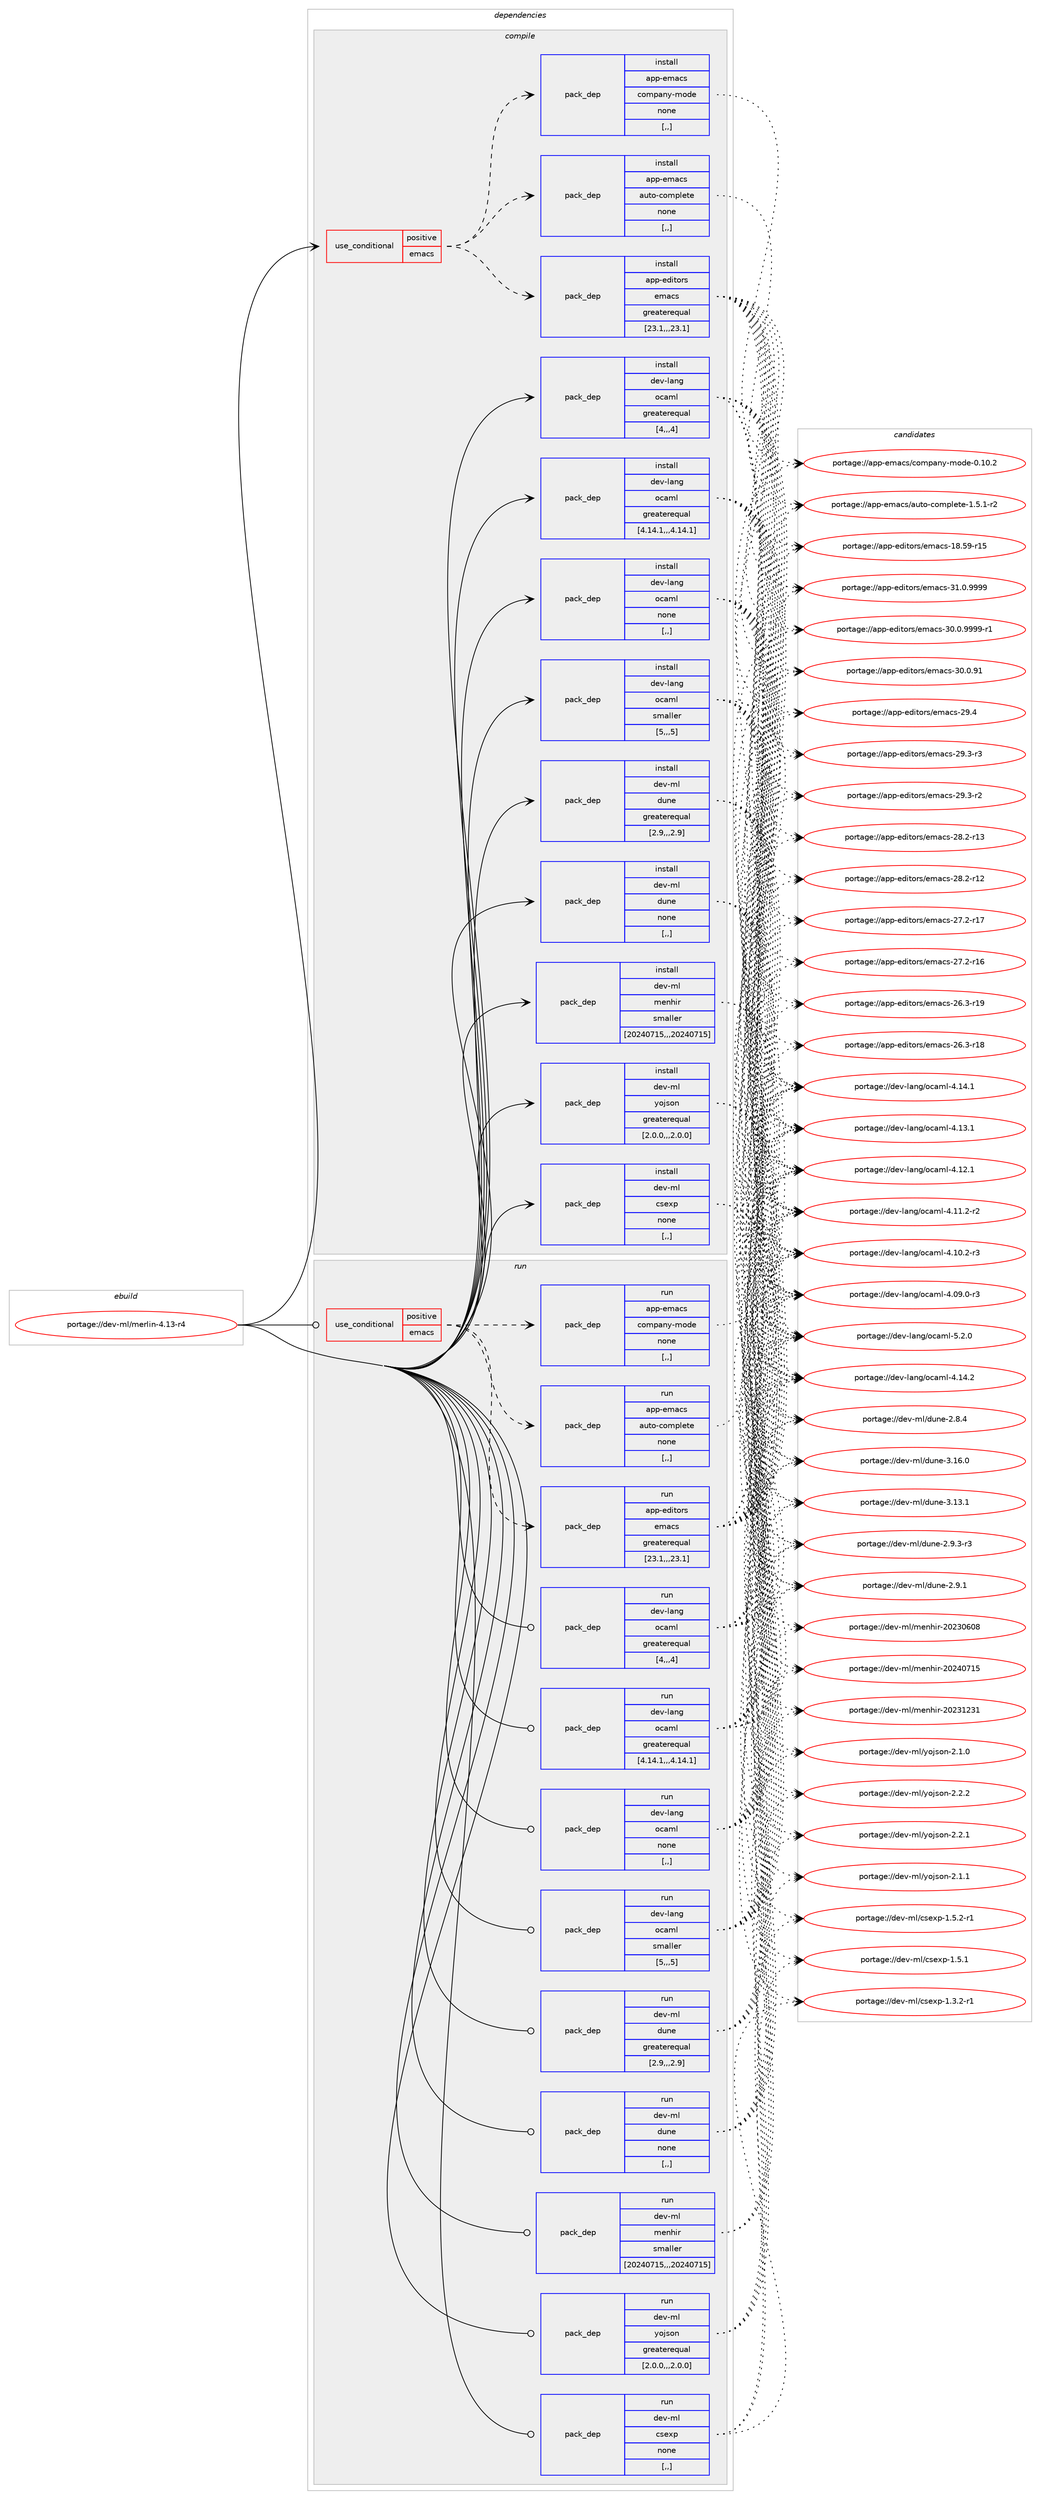 digraph prolog {

# *************
# Graph options
# *************

newrank=true;
concentrate=true;
compound=true;
graph [rankdir=LR,fontname=Helvetica,fontsize=10,ranksep=1.5];#, ranksep=2.5, nodesep=0.2];
edge  [arrowhead=vee];
node  [fontname=Helvetica,fontsize=10];

# **********
# The ebuild
# **********

subgraph cluster_leftcol {
color=gray;
label=<<i>ebuild</i>>;
id [label="portage://dev-ml/merlin-4.13-r4", color=red, width=4, href="../dev-ml/merlin-4.13-r4.svg"];
}

# ****************
# The dependencies
# ****************

subgraph cluster_midcol {
color=gray;
label=<<i>dependencies</i>>;
subgraph cluster_compile {
fillcolor="#eeeeee";
style=filled;
label=<<i>compile</i>>;
subgraph cond159948 {
dependency615121 [label=<<TABLE BORDER="0" CELLBORDER="1" CELLSPACING="0" CELLPADDING="4"><TR><TD ROWSPAN="3" CELLPADDING="10">use_conditional</TD></TR><TR><TD>positive</TD></TR><TR><TD>emacs</TD></TR></TABLE>>, shape=none, color=red];
subgraph pack450404 {
dependency615122 [label=<<TABLE BORDER="0" CELLBORDER="1" CELLSPACING="0" CELLPADDING="4" WIDTH="220"><TR><TD ROWSPAN="6" CELLPADDING="30">pack_dep</TD></TR><TR><TD WIDTH="110">install</TD></TR><TR><TD>app-editors</TD></TR><TR><TD>emacs</TD></TR><TR><TD>greaterequal</TD></TR><TR><TD>[23.1,,,23.1]</TD></TR></TABLE>>, shape=none, color=blue];
}
dependency615121:e -> dependency615122:w [weight=20,style="dashed",arrowhead="vee"];
subgraph pack450405 {
dependency615123 [label=<<TABLE BORDER="0" CELLBORDER="1" CELLSPACING="0" CELLPADDING="4" WIDTH="220"><TR><TD ROWSPAN="6" CELLPADDING="30">pack_dep</TD></TR><TR><TD WIDTH="110">install</TD></TR><TR><TD>app-emacs</TD></TR><TR><TD>auto-complete</TD></TR><TR><TD>none</TD></TR><TR><TD>[,,]</TD></TR></TABLE>>, shape=none, color=blue];
}
dependency615121:e -> dependency615123:w [weight=20,style="dashed",arrowhead="vee"];
subgraph pack450406 {
dependency615124 [label=<<TABLE BORDER="0" CELLBORDER="1" CELLSPACING="0" CELLPADDING="4" WIDTH="220"><TR><TD ROWSPAN="6" CELLPADDING="30">pack_dep</TD></TR><TR><TD WIDTH="110">install</TD></TR><TR><TD>app-emacs</TD></TR><TR><TD>company-mode</TD></TR><TR><TD>none</TD></TR><TR><TD>[,,]</TD></TR></TABLE>>, shape=none, color=blue];
}
dependency615121:e -> dependency615124:w [weight=20,style="dashed",arrowhead="vee"];
}
id:e -> dependency615121:w [weight=20,style="solid",arrowhead="vee"];
subgraph pack450407 {
dependency615125 [label=<<TABLE BORDER="0" CELLBORDER="1" CELLSPACING="0" CELLPADDING="4" WIDTH="220"><TR><TD ROWSPAN="6" CELLPADDING="30">pack_dep</TD></TR><TR><TD WIDTH="110">install</TD></TR><TR><TD>dev-lang</TD></TR><TR><TD>ocaml</TD></TR><TR><TD>greaterequal</TD></TR><TR><TD>[4,,,4]</TD></TR></TABLE>>, shape=none, color=blue];
}
id:e -> dependency615125:w [weight=20,style="solid",arrowhead="vee"];
subgraph pack450408 {
dependency615126 [label=<<TABLE BORDER="0" CELLBORDER="1" CELLSPACING="0" CELLPADDING="4" WIDTH="220"><TR><TD ROWSPAN="6" CELLPADDING="30">pack_dep</TD></TR><TR><TD WIDTH="110">install</TD></TR><TR><TD>dev-lang</TD></TR><TR><TD>ocaml</TD></TR><TR><TD>greaterequal</TD></TR><TR><TD>[4.14.1,,,4.14.1]</TD></TR></TABLE>>, shape=none, color=blue];
}
id:e -> dependency615126:w [weight=20,style="solid",arrowhead="vee"];
subgraph pack450409 {
dependency615127 [label=<<TABLE BORDER="0" CELLBORDER="1" CELLSPACING="0" CELLPADDING="4" WIDTH="220"><TR><TD ROWSPAN="6" CELLPADDING="30">pack_dep</TD></TR><TR><TD WIDTH="110">install</TD></TR><TR><TD>dev-lang</TD></TR><TR><TD>ocaml</TD></TR><TR><TD>none</TD></TR><TR><TD>[,,]</TD></TR></TABLE>>, shape=none, color=blue];
}
id:e -> dependency615127:w [weight=20,style="solid",arrowhead="vee"];
subgraph pack450410 {
dependency615128 [label=<<TABLE BORDER="0" CELLBORDER="1" CELLSPACING="0" CELLPADDING="4" WIDTH="220"><TR><TD ROWSPAN="6" CELLPADDING="30">pack_dep</TD></TR><TR><TD WIDTH="110">install</TD></TR><TR><TD>dev-lang</TD></TR><TR><TD>ocaml</TD></TR><TR><TD>smaller</TD></TR><TR><TD>[5,,,5]</TD></TR></TABLE>>, shape=none, color=blue];
}
id:e -> dependency615128:w [weight=20,style="solid",arrowhead="vee"];
subgraph pack450411 {
dependency615129 [label=<<TABLE BORDER="0" CELLBORDER="1" CELLSPACING="0" CELLPADDING="4" WIDTH="220"><TR><TD ROWSPAN="6" CELLPADDING="30">pack_dep</TD></TR><TR><TD WIDTH="110">install</TD></TR><TR><TD>dev-ml</TD></TR><TR><TD>csexp</TD></TR><TR><TD>none</TD></TR><TR><TD>[,,]</TD></TR></TABLE>>, shape=none, color=blue];
}
id:e -> dependency615129:w [weight=20,style="solid",arrowhead="vee"];
subgraph pack450412 {
dependency615130 [label=<<TABLE BORDER="0" CELLBORDER="1" CELLSPACING="0" CELLPADDING="4" WIDTH="220"><TR><TD ROWSPAN="6" CELLPADDING="30">pack_dep</TD></TR><TR><TD WIDTH="110">install</TD></TR><TR><TD>dev-ml</TD></TR><TR><TD>dune</TD></TR><TR><TD>greaterequal</TD></TR><TR><TD>[2.9,,,2.9]</TD></TR></TABLE>>, shape=none, color=blue];
}
id:e -> dependency615130:w [weight=20,style="solid",arrowhead="vee"];
subgraph pack450413 {
dependency615131 [label=<<TABLE BORDER="0" CELLBORDER="1" CELLSPACING="0" CELLPADDING="4" WIDTH="220"><TR><TD ROWSPAN="6" CELLPADDING="30">pack_dep</TD></TR><TR><TD WIDTH="110">install</TD></TR><TR><TD>dev-ml</TD></TR><TR><TD>dune</TD></TR><TR><TD>none</TD></TR><TR><TD>[,,]</TD></TR></TABLE>>, shape=none, color=blue];
}
id:e -> dependency615131:w [weight=20,style="solid",arrowhead="vee"];
subgraph pack450414 {
dependency615132 [label=<<TABLE BORDER="0" CELLBORDER="1" CELLSPACING="0" CELLPADDING="4" WIDTH="220"><TR><TD ROWSPAN="6" CELLPADDING="30">pack_dep</TD></TR><TR><TD WIDTH="110">install</TD></TR><TR><TD>dev-ml</TD></TR><TR><TD>menhir</TD></TR><TR><TD>smaller</TD></TR><TR><TD>[20240715,,,20240715]</TD></TR></TABLE>>, shape=none, color=blue];
}
id:e -> dependency615132:w [weight=20,style="solid",arrowhead="vee"];
subgraph pack450415 {
dependency615133 [label=<<TABLE BORDER="0" CELLBORDER="1" CELLSPACING="0" CELLPADDING="4" WIDTH="220"><TR><TD ROWSPAN="6" CELLPADDING="30">pack_dep</TD></TR><TR><TD WIDTH="110">install</TD></TR><TR><TD>dev-ml</TD></TR><TR><TD>yojson</TD></TR><TR><TD>greaterequal</TD></TR><TR><TD>[2.0.0,,,2.0.0]</TD></TR></TABLE>>, shape=none, color=blue];
}
id:e -> dependency615133:w [weight=20,style="solid",arrowhead="vee"];
}
subgraph cluster_compileandrun {
fillcolor="#eeeeee";
style=filled;
label=<<i>compile and run</i>>;
}
subgraph cluster_run {
fillcolor="#eeeeee";
style=filled;
label=<<i>run</i>>;
subgraph cond159949 {
dependency615134 [label=<<TABLE BORDER="0" CELLBORDER="1" CELLSPACING="0" CELLPADDING="4"><TR><TD ROWSPAN="3" CELLPADDING="10">use_conditional</TD></TR><TR><TD>positive</TD></TR><TR><TD>emacs</TD></TR></TABLE>>, shape=none, color=red];
subgraph pack450416 {
dependency615135 [label=<<TABLE BORDER="0" CELLBORDER="1" CELLSPACING="0" CELLPADDING="4" WIDTH="220"><TR><TD ROWSPAN="6" CELLPADDING="30">pack_dep</TD></TR><TR><TD WIDTH="110">run</TD></TR><TR><TD>app-editors</TD></TR><TR><TD>emacs</TD></TR><TR><TD>greaterequal</TD></TR><TR><TD>[23.1,,,23.1]</TD></TR></TABLE>>, shape=none, color=blue];
}
dependency615134:e -> dependency615135:w [weight=20,style="dashed",arrowhead="vee"];
subgraph pack450417 {
dependency615136 [label=<<TABLE BORDER="0" CELLBORDER="1" CELLSPACING="0" CELLPADDING="4" WIDTH="220"><TR><TD ROWSPAN="6" CELLPADDING="30">pack_dep</TD></TR><TR><TD WIDTH="110">run</TD></TR><TR><TD>app-emacs</TD></TR><TR><TD>auto-complete</TD></TR><TR><TD>none</TD></TR><TR><TD>[,,]</TD></TR></TABLE>>, shape=none, color=blue];
}
dependency615134:e -> dependency615136:w [weight=20,style="dashed",arrowhead="vee"];
subgraph pack450418 {
dependency615137 [label=<<TABLE BORDER="0" CELLBORDER="1" CELLSPACING="0" CELLPADDING="4" WIDTH="220"><TR><TD ROWSPAN="6" CELLPADDING="30">pack_dep</TD></TR><TR><TD WIDTH="110">run</TD></TR><TR><TD>app-emacs</TD></TR><TR><TD>company-mode</TD></TR><TR><TD>none</TD></TR><TR><TD>[,,]</TD></TR></TABLE>>, shape=none, color=blue];
}
dependency615134:e -> dependency615137:w [weight=20,style="dashed",arrowhead="vee"];
}
id:e -> dependency615134:w [weight=20,style="solid",arrowhead="odot"];
subgraph pack450419 {
dependency615138 [label=<<TABLE BORDER="0" CELLBORDER="1" CELLSPACING="0" CELLPADDING="4" WIDTH="220"><TR><TD ROWSPAN="6" CELLPADDING="30">pack_dep</TD></TR><TR><TD WIDTH="110">run</TD></TR><TR><TD>dev-lang</TD></TR><TR><TD>ocaml</TD></TR><TR><TD>greaterequal</TD></TR><TR><TD>[4,,,4]</TD></TR></TABLE>>, shape=none, color=blue];
}
id:e -> dependency615138:w [weight=20,style="solid",arrowhead="odot"];
subgraph pack450420 {
dependency615139 [label=<<TABLE BORDER="0" CELLBORDER="1" CELLSPACING="0" CELLPADDING="4" WIDTH="220"><TR><TD ROWSPAN="6" CELLPADDING="30">pack_dep</TD></TR><TR><TD WIDTH="110">run</TD></TR><TR><TD>dev-lang</TD></TR><TR><TD>ocaml</TD></TR><TR><TD>greaterequal</TD></TR><TR><TD>[4.14.1,,,4.14.1]</TD></TR></TABLE>>, shape=none, color=blue];
}
id:e -> dependency615139:w [weight=20,style="solid",arrowhead="odot"];
subgraph pack450421 {
dependency615140 [label=<<TABLE BORDER="0" CELLBORDER="1" CELLSPACING="0" CELLPADDING="4" WIDTH="220"><TR><TD ROWSPAN="6" CELLPADDING="30">pack_dep</TD></TR><TR><TD WIDTH="110">run</TD></TR><TR><TD>dev-lang</TD></TR><TR><TD>ocaml</TD></TR><TR><TD>none</TD></TR><TR><TD>[,,]</TD></TR></TABLE>>, shape=none, color=blue];
}
id:e -> dependency615140:w [weight=20,style="solid",arrowhead="odot"];
subgraph pack450422 {
dependency615141 [label=<<TABLE BORDER="0" CELLBORDER="1" CELLSPACING="0" CELLPADDING="4" WIDTH="220"><TR><TD ROWSPAN="6" CELLPADDING="30">pack_dep</TD></TR><TR><TD WIDTH="110">run</TD></TR><TR><TD>dev-lang</TD></TR><TR><TD>ocaml</TD></TR><TR><TD>smaller</TD></TR><TR><TD>[5,,,5]</TD></TR></TABLE>>, shape=none, color=blue];
}
id:e -> dependency615141:w [weight=20,style="solid",arrowhead="odot"];
subgraph pack450423 {
dependency615142 [label=<<TABLE BORDER="0" CELLBORDER="1" CELLSPACING="0" CELLPADDING="4" WIDTH="220"><TR><TD ROWSPAN="6" CELLPADDING="30">pack_dep</TD></TR><TR><TD WIDTH="110">run</TD></TR><TR><TD>dev-ml</TD></TR><TR><TD>csexp</TD></TR><TR><TD>none</TD></TR><TR><TD>[,,]</TD></TR></TABLE>>, shape=none, color=blue];
}
id:e -> dependency615142:w [weight=20,style="solid",arrowhead="odot"];
subgraph pack450424 {
dependency615143 [label=<<TABLE BORDER="0" CELLBORDER="1" CELLSPACING="0" CELLPADDING="4" WIDTH="220"><TR><TD ROWSPAN="6" CELLPADDING="30">pack_dep</TD></TR><TR><TD WIDTH="110">run</TD></TR><TR><TD>dev-ml</TD></TR><TR><TD>dune</TD></TR><TR><TD>greaterequal</TD></TR><TR><TD>[2.9,,,2.9]</TD></TR></TABLE>>, shape=none, color=blue];
}
id:e -> dependency615143:w [weight=20,style="solid",arrowhead="odot"];
subgraph pack450425 {
dependency615144 [label=<<TABLE BORDER="0" CELLBORDER="1" CELLSPACING="0" CELLPADDING="4" WIDTH="220"><TR><TD ROWSPAN="6" CELLPADDING="30">pack_dep</TD></TR><TR><TD WIDTH="110">run</TD></TR><TR><TD>dev-ml</TD></TR><TR><TD>dune</TD></TR><TR><TD>none</TD></TR><TR><TD>[,,]</TD></TR></TABLE>>, shape=none, color=blue];
}
id:e -> dependency615144:w [weight=20,style="solid",arrowhead="odot"];
subgraph pack450426 {
dependency615145 [label=<<TABLE BORDER="0" CELLBORDER="1" CELLSPACING="0" CELLPADDING="4" WIDTH="220"><TR><TD ROWSPAN="6" CELLPADDING="30">pack_dep</TD></TR><TR><TD WIDTH="110">run</TD></TR><TR><TD>dev-ml</TD></TR><TR><TD>menhir</TD></TR><TR><TD>smaller</TD></TR><TR><TD>[20240715,,,20240715]</TD></TR></TABLE>>, shape=none, color=blue];
}
id:e -> dependency615145:w [weight=20,style="solid",arrowhead="odot"];
subgraph pack450427 {
dependency615146 [label=<<TABLE BORDER="0" CELLBORDER="1" CELLSPACING="0" CELLPADDING="4" WIDTH="220"><TR><TD ROWSPAN="6" CELLPADDING="30">pack_dep</TD></TR><TR><TD WIDTH="110">run</TD></TR><TR><TD>dev-ml</TD></TR><TR><TD>yojson</TD></TR><TR><TD>greaterequal</TD></TR><TR><TD>[2.0.0,,,2.0.0]</TD></TR></TABLE>>, shape=none, color=blue];
}
id:e -> dependency615146:w [weight=20,style="solid",arrowhead="odot"];
}
}

# **************
# The candidates
# **************

subgraph cluster_choices {
rank=same;
color=gray;
label=<<i>candidates</i>>;

subgraph choice450404 {
color=black;
nodesep=1;
choice971121124510110010511611111411547101109979911545514946484657575757 [label="portage://app-editors/emacs-31.0.9999", color=red, width=4,href="../app-editors/emacs-31.0.9999.svg"];
choice9711211245101100105116111114115471011099799115455148464846575757574511449 [label="portage://app-editors/emacs-30.0.9999-r1", color=red, width=4,href="../app-editors/emacs-30.0.9999-r1.svg"];
choice97112112451011001051161111141154710110997991154551484648465749 [label="portage://app-editors/emacs-30.0.91", color=red, width=4,href="../app-editors/emacs-30.0.91.svg"];
choice97112112451011001051161111141154710110997991154550574652 [label="portage://app-editors/emacs-29.4", color=red, width=4,href="../app-editors/emacs-29.4.svg"];
choice971121124510110010511611111411547101109979911545505746514511451 [label="portage://app-editors/emacs-29.3-r3", color=red, width=4,href="../app-editors/emacs-29.3-r3.svg"];
choice971121124510110010511611111411547101109979911545505746514511450 [label="portage://app-editors/emacs-29.3-r2", color=red, width=4,href="../app-editors/emacs-29.3-r2.svg"];
choice97112112451011001051161111141154710110997991154550564650451144951 [label="portage://app-editors/emacs-28.2-r13", color=red, width=4,href="../app-editors/emacs-28.2-r13.svg"];
choice97112112451011001051161111141154710110997991154550564650451144950 [label="portage://app-editors/emacs-28.2-r12", color=red, width=4,href="../app-editors/emacs-28.2-r12.svg"];
choice97112112451011001051161111141154710110997991154550554650451144955 [label="portage://app-editors/emacs-27.2-r17", color=red, width=4,href="../app-editors/emacs-27.2-r17.svg"];
choice97112112451011001051161111141154710110997991154550554650451144954 [label="portage://app-editors/emacs-27.2-r16", color=red, width=4,href="../app-editors/emacs-27.2-r16.svg"];
choice97112112451011001051161111141154710110997991154550544651451144957 [label="portage://app-editors/emacs-26.3-r19", color=red, width=4,href="../app-editors/emacs-26.3-r19.svg"];
choice97112112451011001051161111141154710110997991154550544651451144956 [label="portage://app-editors/emacs-26.3-r18", color=red, width=4,href="../app-editors/emacs-26.3-r18.svg"];
choice9711211245101100105116111114115471011099799115454956465357451144953 [label="portage://app-editors/emacs-18.59-r15", color=red, width=4,href="../app-editors/emacs-18.59-r15.svg"];
dependency615122:e -> choice971121124510110010511611111411547101109979911545514946484657575757:w [style=dotted,weight="100"];
dependency615122:e -> choice9711211245101100105116111114115471011099799115455148464846575757574511449:w [style=dotted,weight="100"];
dependency615122:e -> choice97112112451011001051161111141154710110997991154551484648465749:w [style=dotted,weight="100"];
dependency615122:e -> choice97112112451011001051161111141154710110997991154550574652:w [style=dotted,weight="100"];
dependency615122:e -> choice971121124510110010511611111411547101109979911545505746514511451:w [style=dotted,weight="100"];
dependency615122:e -> choice971121124510110010511611111411547101109979911545505746514511450:w [style=dotted,weight="100"];
dependency615122:e -> choice97112112451011001051161111141154710110997991154550564650451144951:w [style=dotted,weight="100"];
dependency615122:e -> choice97112112451011001051161111141154710110997991154550564650451144950:w [style=dotted,weight="100"];
dependency615122:e -> choice97112112451011001051161111141154710110997991154550554650451144955:w [style=dotted,weight="100"];
dependency615122:e -> choice97112112451011001051161111141154710110997991154550554650451144954:w [style=dotted,weight="100"];
dependency615122:e -> choice97112112451011001051161111141154710110997991154550544651451144957:w [style=dotted,weight="100"];
dependency615122:e -> choice97112112451011001051161111141154710110997991154550544651451144956:w [style=dotted,weight="100"];
dependency615122:e -> choice9711211245101100105116111114115471011099799115454956465357451144953:w [style=dotted,weight="100"];
}
subgraph choice450405 {
color=black;
nodesep=1;
choice97112112451011099799115479711711611145991111091121081011161014549465346494511450 [label="portage://app-emacs/auto-complete-1.5.1-r2", color=red, width=4,href="../app-emacs/auto-complete-1.5.1-r2.svg"];
dependency615123:e -> choice97112112451011099799115479711711611145991111091121081011161014549465346494511450:w [style=dotted,weight="100"];
}
subgraph choice450406 {
color=black;
nodesep=1;
choice971121124510110997991154799111109112971101214510911110010145484649484650 [label="portage://app-emacs/company-mode-0.10.2", color=red, width=4,href="../app-emacs/company-mode-0.10.2.svg"];
dependency615124:e -> choice971121124510110997991154799111109112971101214510911110010145484649484650:w [style=dotted,weight="100"];
}
subgraph choice450407 {
color=black;
nodesep=1;
choice1001011184510897110103471119997109108455346504648 [label="portage://dev-lang/ocaml-5.2.0", color=red, width=4,href="../dev-lang/ocaml-5.2.0.svg"];
choice100101118451089711010347111999710910845524649524650 [label="portage://dev-lang/ocaml-4.14.2", color=red, width=4,href="../dev-lang/ocaml-4.14.2.svg"];
choice100101118451089711010347111999710910845524649524649 [label="portage://dev-lang/ocaml-4.14.1", color=red, width=4,href="../dev-lang/ocaml-4.14.1.svg"];
choice100101118451089711010347111999710910845524649514649 [label="portage://dev-lang/ocaml-4.13.1", color=red, width=4,href="../dev-lang/ocaml-4.13.1.svg"];
choice100101118451089711010347111999710910845524649504649 [label="portage://dev-lang/ocaml-4.12.1", color=red, width=4,href="../dev-lang/ocaml-4.12.1.svg"];
choice1001011184510897110103471119997109108455246494946504511450 [label="portage://dev-lang/ocaml-4.11.2-r2", color=red, width=4,href="../dev-lang/ocaml-4.11.2-r2.svg"];
choice1001011184510897110103471119997109108455246494846504511451 [label="portage://dev-lang/ocaml-4.10.2-r3", color=red, width=4,href="../dev-lang/ocaml-4.10.2-r3.svg"];
choice1001011184510897110103471119997109108455246485746484511451 [label="portage://dev-lang/ocaml-4.09.0-r3", color=red, width=4,href="../dev-lang/ocaml-4.09.0-r3.svg"];
dependency615125:e -> choice1001011184510897110103471119997109108455346504648:w [style=dotted,weight="100"];
dependency615125:e -> choice100101118451089711010347111999710910845524649524650:w [style=dotted,weight="100"];
dependency615125:e -> choice100101118451089711010347111999710910845524649524649:w [style=dotted,weight="100"];
dependency615125:e -> choice100101118451089711010347111999710910845524649514649:w [style=dotted,weight="100"];
dependency615125:e -> choice100101118451089711010347111999710910845524649504649:w [style=dotted,weight="100"];
dependency615125:e -> choice1001011184510897110103471119997109108455246494946504511450:w [style=dotted,weight="100"];
dependency615125:e -> choice1001011184510897110103471119997109108455246494846504511451:w [style=dotted,weight="100"];
dependency615125:e -> choice1001011184510897110103471119997109108455246485746484511451:w [style=dotted,weight="100"];
}
subgraph choice450408 {
color=black;
nodesep=1;
choice1001011184510897110103471119997109108455346504648 [label="portage://dev-lang/ocaml-5.2.0", color=red, width=4,href="../dev-lang/ocaml-5.2.0.svg"];
choice100101118451089711010347111999710910845524649524650 [label="portage://dev-lang/ocaml-4.14.2", color=red, width=4,href="../dev-lang/ocaml-4.14.2.svg"];
choice100101118451089711010347111999710910845524649524649 [label="portage://dev-lang/ocaml-4.14.1", color=red, width=4,href="../dev-lang/ocaml-4.14.1.svg"];
choice100101118451089711010347111999710910845524649514649 [label="portage://dev-lang/ocaml-4.13.1", color=red, width=4,href="../dev-lang/ocaml-4.13.1.svg"];
choice100101118451089711010347111999710910845524649504649 [label="portage://dev-lang/ocaml-4.12.1", color=red, width=4,href="../dev-lang/ocaml-4.12.1.svg"];
choice1001011184510897110103471119997109108455246494946504511450 [label="portage://dev-lang/ocaml-4.11.2-r2", color=red, width=4,href="../dev-lang/ocaml-4.11.2-r2.svg"];
choice1001011184510897110103471119997109108455246494846504511451 [label="portage://dev-lang/ocaml-4.10.2-r3", color=red, width=4,href="../dev-lang/ocaml-4.10.2-r3.svg"];
choice1001011184510897110103471119997109108455246485746484511451 [label="portage://dev-lang/ocaml-4.09.0-r3", color=red, width=4,href="../dev-lang/ocaml-4.09.0-r3.svg"];
dependency615126:e -> choice1001011184510897110103471119997109108455346504648:w [style=dotted,weight="100"];
dependency615126:e -> choice100101118451089711010347111999710910845524649524650:w [style=dotted,weight="100"];
dependency615126:e -> choice100101118451089711010347111999710910845524649524649:w [style=dotted,weight="100"];
dependency615126:e -> choice100101118451089711010347111999710910845524649514649:w [style=dotted,weight="100"];
dependency615126:e -> choice100101118451089711010347111999710910845524649504649:w [style=dotted,weight="100"];
dependency615126:e -> choice1001011184510897110103471119997109108455246494946504511450:w [style=dotted,weight="100"];
dependency615126:e -> choice1001011184510897110103471119997109108455246494846504511451:w [style=dotted,weight="100"];
dependency615126:e -> choice1001011184510897110103471119997109108455246485746484511451:w [style=dotted,weight="100"];
}
subgraph choice450409 {
color=black;
nodesep=1;
choice1001011184510897110103471119997109108455346504648 [label="portage://dev-lang/ocaml-5.2.0", color=red, width=4,href="../dev-lang/ocaml-5.2.0.svg"];
choice100101118451089711010347111999710910845524649524650 [label="portage://dev-lang/ocaml-4.14.2", color=red, width=4,href="../dev-lang/ocaml-4.14.2.svg"];
choice100101118451089711010347111999710910845524649524649 [label="portage://dev-lang/ocaml-4.14.1", color=red, width=4,href="../dev-lang/ocaml-4.14.1.svg"];
choice100101118451089711010347111999710910845524649514649 [label="portage://dev-lang/ocaml-4.13.1", color=red, width=4,href="../dev-lang/ocaml-4.13.1.svg"];
choice100101118451089711010347111999710910845524649504649 [label="portage://dev-lang/ocaml-4.12.1", color=red, width=4,href="../dev-lang/ocaml-4.12.1.svg"];
choice1001011184510897110103471119997109108455246494946504511450 [label="portage://dev-lang/ocaml-4.11.2-r2", color=red, width=4,href="../dev-lang/ocaml-4.11.2-r2.svg"];
choice1001011184510897110103471119997109108455246494846504511451 [label="portage://dev-lang/ocaml-4.10.2-r3", color=red, width=4,href="../dev-lang/ocaml-4.10.2-r3.svg"];
choice1001011184510897110103471119997109108455246485746484511451 [label="portage://dev-lang/ocaml-4.09.0-r3", color=red, width=4,href="../dev-lang/ocaml-4.09.0-r3.svg"];
dependency615127:e -> choice1001011184510897110103471119997109108455346504648:w [style=dotted,weight="100"];
dependency615127:e -> choice100101118451089711010347111999710910845524649524650:w [style=dotted,weight="100"];
dependency615127:e -> choice100101118451089711010347111999710910845524649524649:w [style=dotted,weight="100"];
dependency615127:e -> choice100101118451089711010347111999710910845524649514649:w [style=dotted,weight="100"];
dependency615127:e -> choice100101118451089711010347111999710910845524649504649:w [style=dotted,weight="100"];
dependency615127:e -> choice1001011184510897110103471119997109108455246494946504511450:w [style=dotted,weight="100"];
dependency615127:e -> choice1001011184510897110103471119997109108455246494846504511451:w [style=dotted,weight="100"];
dependency615127:e -> choice1001011184510897110103471119997109108455246485746484511451:w [style=dotted,weight="100"];
}
subgraph choice450410 {
color=black;
nodesep=1;
choice1001011184510897110103471119997109108455346504648 [label="portage://dev-lang/ocaml-5.2.0", color=red, width=4,href="../dev-lang/ocaml-5.2.0.svg"];
choice100101118451089711010347111999710910845524649524650 [label="portage://dev-lang/ocaml-4.14.2", color=red, width=4,href="../dev-lang/ocaml-4.14.2.svg"];
choice100101118451089711010347111999710910845524649524649 [label="portage://dev-lang/ocaml-4.14.1", color=red, width=4,href="../dev-lang/ocaml-4.14.1.svg"];
choice100101118451089711010347111999710910845524649514649 [label="portage://dev-lang/ocaml-4.13.1", color=red, width=4,href="../dev-lang/ocaml-4.13.1.svg"];
choice100101118451089711010347111999710910845524649504649 [label="portage://dev-lang/ocaml-4.12.1", color=red, width=4,href="../dev-lang/ocaml-4.12.1.svg"];
choice1001011184510897110103471119997109108455246494946504511450 [label="portage://dev-lang/ocaml-4.11.2-r2", color=red, width=4,href="../dev-lang/ocaml-4.11.2-r2.svg"];
choice1001011184510897110103471119997109108455246494846504511451 [label="portage://dev-lang/ocaml-4.10.2-r3", color=red, width=4,href="../dev-lang/ocaml-4.10.2-r3.svg"];
choice1001011184510897110103471119997109108455246485746484511451 [label="portage://dev-lang/ocaml-4.09.0-r3", color=red, width=4,href="../dev-lang/ocaml-4.09.0-r3.svg"];
dependency615128:e -> choice1001011184510897110103471119997109108455346504648:w [style=dotted,weight="100"];
dependency615128:e -> choice100101118451089711010347111999710910845524649524650:w [style=dotted,weight="100"];
dependency615128:e -> choice100101118451089711010347111999710910845524649524649:w [style=dotted,weight="100"];
dependency615128:e -> choice100101118451089711010347111999710910845524649514649:w [style=dotted,weight="100"];
dependency615128:e -> choice100101118451089711010347111999710910845524649504649:w [style=dotted,weight="100"];
dependency615128:e -> choice1001011184510897110103471119997109108455246494946504511450:w [style=dotted,weight="100"];
dependency615128:e -> choice1001011184510897110103471119997109108455246494846504511451:w [style=dotted,weight="100"];
dependency615128:e -> choice1001011184510897110103471119997109108455246485746484511451:w [style=dotted,weight="100"];
}
subgraph choice450411 {
color=black;
nodesep=1;
choice1001011184510910847991151011201124549465346504511449 [label="portage://dev-ml/csexp-1.5.2-r1", color=red, width=4,href="../dev-ml/csexp-1.5.2-r1.svg"];
choice100101118451091084799115101120112454946534649 [label="portage://dev-ml/csexp-1.5.1", color=red, width=4,href="../dev-ml/csexp-1.5.1.svg"];
choice1001011184510910847991151011201124549465146504511449 [label="portage://dev-ml/csexp-1.3.2-r1", color=red, width=4,href="../dev-ml/csexp-1.3.2-r1.svg"];
dependency615129:e -> choice1001011184510910847991151011201124549465346504511449:w [style=dotted,weight="100"];
dependency615129:e -> choice100101118451091084799115101120112454946534649:w [style=dotted,weight="100"];
dependency615129:e -> choice1001011184510910847991151011201124549465146504511449:w [style=dotted,weight="100"];
}
subgraph choice450412 {
color=black;
nodesep=1;
choice100101118451091084710011711010145514649544648 [label="portage://dev-ml/dune-3.16.0", color=red, width=4,href="../dev-ml/dune-3.16.0.svg"];
choice100101118451091084710011711010145514649514649 [label="portage://dev-ml/dune-3.13.1", color=red, width=4,href="../dev-ml/dune-3.13.1.svg"];
choice10010111845109108471001171101014550465746514511451 [label="portage://dev-ml/dune-2.9.3-r3", color=red, width=4,href="../dev-ml/dune-2.9.3-r3.svg"];
choice1001011184510910847100117110101455046574649 [label="portage://dev-ml/dune-2.9.1", color=red, width=4,href="../dev-ml/dune-2.9.1.svg"];
choice1001011184510910847100117110101455046564652 [label="portage://dev-ml/dune-2.8.4", color=red, width=4,href="../dev-ml/dune-2.8.4.svg"];
dependency615130:e -> choice100101118451091084710011711010145514649544648:w [style=dotted,weight="100"];
dependency615130:e -> choice100101118451091084710011711010145514649514649:w [style=dotted,weight="100"];
dependency615130:e -> choice10010111845109108471001171101014550465746514511451:w [style=dotted,weight="100"];
dependency615130:e -> choice1001011184510910847100117110101455046574649:w [style=dotted,weight="100"];
dependency615130:e -> choice1001011184510910847100117110101455046564652:w [style=dotted,weight="100"];
}
subgraph choice450413 {
color=black;
nodesep=1;
choice100101118451091084710011711010145514649544648 [label="portage://dev-ml/dune-3.16.0", color=red, width=4,href="../dev-ml/dune-3.16.0.svg"];
choice100101118451091084710011711010145514649514649 [label="portage://dev-ml/dune-3.13.1", color=red, width=4,href="../dev-ml/dune-3.13.1.svg"];
choice10010111845109108471001171101014550465746514511451 [label="portage://dev-ml/dune-2.9.3-r3", color=red, width=4,href="../dev-ml/dune-2.9.3-r3.svg"];
choice1001011184510910847100117110101455046574649 [label="portage://dev-ml/dune-2.9.1", color=red, width=4,href="../dev-ml/dune-2.9.1.svg"];
choice1001011184510910847100117110101455046564652 [label="portage://dev-ml/dune-2.8.4", color=red, width=4,href="../dev-ml/dune-2.8.4.svg"];
dependency615131:e -> choice100101118451091084710011711010145514649544648:w [style=dotted,weight="100"];
dependency615131:e -> choice100101118451091084710011711010145514649514649:w [style=dotted,weight="100"];
dependency615131:e -> choice10010111845109108471001171101014550465746514511451:w [style=dotted,weight="100"];
dependency615131:e -> choice1001011184510910847100117110101455046574649:w [style=dotted,weight="100"];
dependency615131:e -> choice1001011184510910847100117110101455046564652:w [style=dotted,weight="100"];
}
subgraph choice450414 {
color=black;
nodesep=1;
choice1001011184510910847109101110104105114455048505248554953 [label="portage://dev-ml/menhir-20240715", color=red, width=4,href="../dev-ml/menhir-20240715.svg"];
choice1001011184510910847109101110104105114455048505149505149 [label="portage://dev-ml/menhir-20231231", color=red, width=4,href="../dev-ml/menhir-20231231.svg"];
choice1001011184510910847109101110104105114455048505148544856 [label="portage://dev-ml/menhir-20230608", color=red, width=4,href="../dev-ml/menhir-20230608.svg"];
dependency615132:e -> choice1001011184510910847109101110104105114455048505248554953:w [style=dotted,weight="100"];
dependency615132:e -> choice1001011184510910847109101110104105114455048505149505149:w [style=dotted,weight="100"];
dependency615132:e -> choice1001011184510910847109101110104105114455048505148544856:w [style=dotted,weight="100"];
}
subgraph choice450415 {
color=black;
nodesep=1;
choice1001011184510910847121111106115111110455046504650 [label="portage://dev-ml/yojson-2.2.2", color=red, width=4,href="../dev-ml/yojson-2.2.2.svg"];
choice1001011184510910847121111106115111110455046504649 [label="portage://dev-ml/yojson-2.2.1", color=red, width=4,href="../dev-ml/yojson-2.2.1.svg"];
choice1001011184510910847121111106115111110455046494649 [label="portage://dev-ml/yojson-2.1.1", color=red, width=4,href="../dev-ml/yojson-2.1.1.svg"];
choice1001011184510910847121111106115111110455046494648 [label="portage://dev-ml/yojson-2.1.0", color=red, width=4,href="../dev-ml/yojson-2.1.0.svg"];
dependency615133:e -> choice1001011184510910847121111106115111110455046504650:w [style=dotted,weight="100"];
dependency615133:e -> choice1001011184510910847121111106115111110455046504649:w [style=dotted,weight="100"];
dependency615133:e -> choice1001011184510910847121111106115111110455046494649:w [style=dotted,weight="100"];
dependency615133:e -> choice1001011184510910847121111106115111110455046494648:w [style=dotted,weight="100"];
}
subgraph choice450416 {
color=black;
nodesep=1;
choice971121124510110010511611111411547101109979911545514946484657575757 [label="portage://app-editors/emacs-31.0.9999", color=red, width=4,href="../app-editors/emacs-31.0.9999.svg"];
choice9711211245101100105116111114115471011099799115455148464846575757574511449 [label="portage://app-editors/emacs-30.0.9999-r1", color=red, width=4,href="../app-editors/emacs-30.0.9999-r1.svg"];
choice97112112451011001051161111141154710110997991154551484648465749 [label="portage://app-editors/emacs-30.0.91", color=red, width=4,href="../app-editors/emacs-30.0.91.svg"];
choice97112112451011001051161111141154710110997991154550574652 [label="portage://app-editors/emacs-29.4", color=red, width=4,href="../app-editors/emacs-29.4.svg"];
choice971121124510110010511611111411547101109979911545505746514511451 [label="portage://app-editors/emacs-29.3-r3", color=red, width=4,href="../app-editors/emacs-29.3-r3.svg"];
choice971121124510110010511611111411547101109979911545505746514511450 [label="portage://app-editors/emacs-29.3-r2", color=red, width=4,href="../app-editors/emacs-29.3-r2.svg"];
choice97112112451011001051161111141154710110997991154550564650451144951 [label="portage://app-editors/emacs-28.2-r13", color=red, width=4,href="../app-editors/emacs-28.2-r13.svg"];
choice97112112451011001051161111141154710110997991154550564650451144950 [label="portage://app-editors/emacs-28.2-r12", color=red, width=4,href="../app-editors/emacs-28.2-r12.svg"];
choice97112112451011001051161111141154710110997991154550554650451144955 [label="portage://app-editors/emacs-27.2-r17", color=red, width=4,href="../app-editors/emacs-27.2-r17.svg"];
choice97112112451011001051161111141154710110997991154550554650451144954 [label="portage://app-editors/emacs-27.2-r16", color=red, width=4,href="../app-editors/emacs-27.2-r16.svg"];
choice97112112451011001051161111141154710110997991154550544651451144957 [label="portage://app-editors/emacs-26.3-r19", color=red, width=4,href="../app-editors/emacs-26.3-r19.svg"];
choice97112112451011001051161111141154710110997991154550544651451144956 [label="portage://app-editors/emacs-26.3-r18", color=red, width=4,href="../app-editors/emacs-26.3-r18.svg"];
choice9711211245101100105116111114115471011099799115454956465357451144953 [label="portage://app-editors/emacs-18.59-r15", color=red, width=4,href="../app-editors/emacs-18.59-r15.svg"];
dependency615135:e -> choice971121124510110010511611111411547101109979911545514946484657575757:w [style=dotted,weight="100"];
dependency615135:e -> choice9711211245101100105116111114115471011099799115455148464846575757574511449:w [style=dotted,weight="100"];
dependency615135:e -> choice97112112451011001051161111141154710110997991154551484648465749:w [style=dotted,weight="100"];
dependency615135:e -> choice97112112451011001051161111141154710110997991154550574652:w [style=dotted,weight="100"];
dependency615135:e -> choice971121124510110010511611111411547101109979911545505746514511451:w [style=dotted,weight="100"];
dependency615135:e -> choice971121124510110010511611111411547101109979911545505746514511450:w [style=dotted,weight="100"];
dependency615135:e -> choice97112112451011001051161111141154710110997991154550564650451144951:w [style=dotted,weight="100"];
dependency615135:e -> choice97112112451011001051161111141154710110997991154550564650451144950:w [style=dotted,weight="100"];
dependency615135:e -> choice97112112451011001051161111141154710110997991154550554650451144955:w [style=dotted,weight="100"];
dependency615135:e -> choice97112112451011001051161111141154710110997991154550554650451144954:w [style=dotted,weight="100"];
dependency615135:e -> choice97112112451011001051161111141154710110997991154550544651451144957:w [style=dotted,weight="100"];
dependency615135:e -> choice97112112451011001051161111141154710110997991154550544651451144956:w [style=dotted,weight="100"];
dependency615135:e -> choice9711211245101100105116111114115471011099799115454956465357451144953:w [style=dotted,weight="100"];
}
subgraph choice450417 {
color=black;
nodesep=1;
choice97112112451011099799115479711711611145991111091121081011161014549465346494511450 [label="portage://app-emacs/auto-complete-1.5.1-r2", color=red, width=4,href="../app-emacs/auto-complete-1.5.1-r2.svg"];
dependency615136:e -> choice97112112451011099799115479711711611145991111091121081011161014549465346494511450:w [style=dotted,weight="100"];
}
subgraph choice450418 {
color=black;
nodesep=1;
choice971121124510110997991154799111109112971101214510911110010145484649484650 [label="portage://app-emacs/company-mode-0.10.2", color=red, width=4,href="../app-emacs/company-mode-0.10.2.svg"];
dependency615137:e -> choice971121124510110997991154799111109112971101214510911110010145484649484650:w [style=dotted,weight="100"];
}
subgraph choice450419 {
color=black;
nodesep=1;
choice1001011184510897110103471119997109108455346504648 [label="portage://dev-lang/ocaml-5.2.0", color=red, width=4,href="../dev-lang/ocaml-5.2.0.svg"];
choice100101118451089711010347111999710910845524649524650 [label="portage://dev-lang/ocaml-4.14.2", color=red, width=4,href="../dev-lang/ocaml-4.14.2.svg"];
choice100101118451089711010347111999710910845524649524649 [label="portage://dev-lang/ocaml-4.14.1", color=red, width=4,href="../dev-lang/ocaml-4.14.1.svg"];
choice100101118451089711010347111999710910845524649514649 [label="portage://dev-lang/ocaml-4.13.1", color=red, width=4,href="../dev-lang/ocaml-4.13.1.svg"];
choice100101118451089711010347111999710910845524649504649 [label="portage://dev-lang/ocaml-4.12.1", color=red, width=4,href="../dev-lang/ocaml-4.12.1.svg"];
choice1001011184510897110103471119997109108455246494946504511450 [label="portage://dev-lang/ocaml-4.11.2-r2", color=red, width=4,href="../dev-lang/ocaml-4.11.2-r2.svg"];
choice1001011184510897110103471119997109108455246494846504511451 [label="portage://dev-lang/ocaml-4.10.2-r3", color=red, width=4,href="../dev-lang/ocaml-4.10.2-r3.svg"];
choice1001011184510897110103471119997109108455246485746484511451 [label="portage://dev-lang/ocaml-4.09.0-r3", color=red, width=4,href="../dev-lang/ocaml-4.09.0-r3.svg"];
dependency615138:e -> choice1001011184510897110103471119997109108455346504648:w [style=dotted,weight="100"];
dependency615138:e -> choice100101118451089711010347111999710910845524649524650:w [style=dotted,weight="100"];
dependency615138:e -> choice100101118451089711010347111999710910845524649524649:w [style=dotted,weight="100"];
dependency615138:e -> choice100101118451089711010347111999710910845524649514649:w [style=dotted,weight="100"];
dependency615138:e -> choice100101118451089711010347111999710910845524649504649:w [style=dotted,weight="100"];
dependency615138:e -> choice1001011184510897110103471119997109108455246494946504511450:w [style=dotted,weight="100"];
dependency615138:e -> choice1001011184510897110103471119997109108455246494846504511451:w [style=dotted,weight="100"];
dependency615138:e -> choice1001011184510897110103471119997109108455246485746484511451:w [style=dotted,weight="100"];
}
subgraph choice450420 {
color=black;
nodesep=1;
choice1001011184510897110103471119997109108455346504648 [label="portage://dev-lang/ocaml-5.2.0", color=red, width=4,href="../dev-lang/ocaml-5.2.0.svg"];
choice100101118451089711010347111999710910845524649524650 [label="portage://dev-lang/ocaml-4.14.2", color=red, width=4,href="../dev-lang/ocaml-4.14.2.svg"];
choice100101118451089711010347111999710910845524649524649 [label="portage://dev-lang/ocaml-4.14.1", color=red, width=4,href="../dev-lang/ocaml-4.14.1.svg"];
choice100101118451089711010347111999710910845524649514649 [label="portage://dev-lang/ocaml-4.13.1", color=red, width=4,href="../dev-lang/ocaml-4.13.1.svg"];
choice100101118451089711010347111999710910845524649504649 [label="portage://dev-lang/ocaml-4.12.1", color=red, width=4,href="../dev-lang/ocaml-4.12.1.svg"];
choice1001011184510897110103471119997109108455246494946504511450 [label="portage://dev-lang/ocaml-4.11.2-r2", color=red, width=4,href="../dev-lang/ocaml-4.11.2-r2.svg"];
choice1001011184510897110103471119997109108455246494846504511451 [label="portage://dev-lang/ocaml-4.10.2-r3", color=red, width=4,href="../dev-lang/ocaml-4.10.2-r3.svg"];
choice1001011184510897110103471119997109108455246485746484511451 [label="portage://dev-lang/ocaml-4.09.0-r3", color=red, width=4,href="../dev-lang/ocaml-4.09.0-r3.svg"];
dependency615139:e -> choice1001011184510897110103471119997109108455346504648:w [style=dotted,weight="100"];
dependency615139:e -> choice100101118451089711010347111999710910845524649524650:w [style=dotted,weight="100"];
dependency615139:e -> choice100101118451089711010347111999710910845524649524649:w [style=dotted,weight="100"];
dependency615139:e -> choice100101118451089711010347111999710910845524649514649:w [style=dotted,weight="100"];
dependency615139:e -> choice100101118451089711010347111999710910845524649504649:w [style=dotted,weight="100"];
dependency615139:e -> choice1001011184510897110103471119997109108455246494946504511450:w [style=dotted,weight="100"];
dependency615139:e -> choice1001011184510897110103471119997109108455246494846504511451:w [style=dotted,weight="100"];
dependency615139:e -> choice1001011184510897110103471119997109108455246485746484511451:w [style=dotted,weight="100"];
}
subgraph choice450421 {
color=black;
nodesep=1;
choice1001011184510897110103471119997109108455346504648 [label="portage://dev-lang/ocaml-5.2.0", color=red, width=4,href="../dev-lang/ocaml-5.2.0.svg"];
choice100101118451089711010347111999710910845524649524650 [label="portage://dev-lang/ocaml-4.14.2", color=red, width=4,href="../dev-lang/ocaml-4.14.2.svg"];
choice100101118451089711010347111999710910845524649524649 [label="portage://dev-lang/ocaml-4.14.1", color=red, width=4,href="../dev-lang/ocaml-4.14.1.svg"];
choice100101118451089711010347111999710910845524649514649 [label="portage://dev-lang/ocaml-4.13.1", color=red, width=4,href="../dev-lang/ocaml-4.13.1.svg"];
choice100101118451089711010347111999710910845524649504649 [label="portage://dev-lang/ocaml-4.12.1", color=red, width=4,href="../dev-lang/ocaml-4.12.1.svg"];
choice1001011184510897110103471119997109108455246494946504511450 [label="portage://dev-lang/ocaml-4.11.2-r2", color=red, width=4,href="../dev-lang/ocaml-4.11.2-r2.svg"];
choice1001011184510897110103471119997109108455246494846504511451 [label="portage://dev-lang/ocaml-4.10.2-r3", color=red, width=4,href="../dev-lang/ocaml-4.10.2-r3.svg"];
choice1001011184510897110103471119997109108455246485746484511451 [label="portage://dev-lang/ocaml-4.09.0-r3", color=red, width=4,href="../dev-lang/ocaml-4.09.0-r3.svg"];
dependency615140:e -> choice1001011184510897110103471119997109108455346504648:w [style=dotted,weight="100"];
dependency615140:e -> choice100101118451089711010347111999710910845524649524650:w [style=dotted,weight="100"];
dependency615140:e -> choice100101118451089711010347111999710910845524649524649:w [style=dotted,weight="100"];
dependency615140:e -> choice100101118451089711010347111999710910845524649514649:w [style=dotted,weight="100"];
dependency615140:e -> choice100101118451089711010347111999710910845524649504649:w [style=dotted,weight="100"];
dependency615140:e -> choice1001011184510897110103471119997109108455246494946504511450:w [style=dotted,weight="100"];
dependency615140:e -> choice1001011184510897110103471119997109108455246494846504511451:w [style=dotted,weight="100"];
dependency615140:e -> choice1001011184510897110103471119997109108455246485746484511451:w [style=dotted,weight="100"];
}
subgraph choice450422 {
color=black;
nodesep=1;
choice1001011184510897110103471119997109108455346504648 [label="portage://dev-lang/ocaml-5.2.0", color=red, width=4,href="../dev-lang/ocaml-5.2.0.svg"];
choice100101118451089711010347111999710910845524649524650 [label="portage://dev-lang/ocaml-4.14.2", color=red, width=4,href="../dev-lang/ocaml-4.14.2.svg"];
choice100101118451089711010347111999710910845524649524649 [label="portage://dev-lang/ocaml-4.14.1", color=red, width=4,href="../dev-lang/ocaml-4.14.1.svg"];
choice100101118451089711010347111999710910845524649514649 [label="portage://dev-lang/ocaml-4.13.1", color=red, width=4,href="../dev-lang/ocaml-4.13.1.svg"];
choice100101118451089711010347111999710910845524649504649 [label="portage://dev-lang/ocaml-4.12.1", color=red, width=4,href="../dev-lang/ocaml-4.12.1.svg"];
choice1001011184510897110103471119997109108455246494946504511450 [label="portage://dev-lang/ocaml-4.11.2-r2", color=red, width=4,href="../dev-lang/ocaml-4.11.2-r2.svg"];
choice1001011184510897110103471119997109108455246494846504511451 [label="portage://dev-lang/ocaml-4.10.2-r3", color=red, width=4,href="../dev-lang/ocaml-4.10.2-r3.svg"];
choice1001011184510897110103471119997109108455246485746484511451 [label="portage://dev-lang/ocaml-4.09.0-r3", color=red, width=4,href="../dev-lang/ocaml-4.09.0-r3.svg"];
dependency615141:e -> choice1001011184510897110103471119997109108455346504648:w [style=dotted,weight="100"];
dependency615141:e -> choice100101118451089711010347111999710910845524649524650:w [style=dotted,weight="100"];
dependency615141:e -> choice100101118451089711010347111999710910845524649524649:w [style=dotted,weight="100"];
dependency615141:e -> choice100101118451089711010347111999710910845524649514649:w [style=dotted,weight="100"];
dependency615141:e -> choice100101118451089711010347111999710910845524649504649:w [style=dotted,weight="100"];
dependency615141:e -> choice1001011184510897110103471119997109108455246494946504511450:w [style=dotted,weight="100"];
dependency615141:e -> choice1001011184510897110103471119997109108455246494846504511451:w [style=dotted,weight="100"];
dependency615141:e -> choice1001011184510897110103471119997109108455246485746484511451:w [style=dotted,weight="100"];
}
subgraph choice450423 {
color=black;
nodesep=1;
choice1001011184510910847991151011201124549465346504511449 [label="portage://dev-ml/csexp-1.5.2-r1", color=red, width=4,href="../dev-ml/csexp-1.5.2-r1.svg"];
choice100101118451091084799115101120112454946534649 [label="portage://dev-ml/csexp-1.5.1", color=red, width=4,href="../dev-ml/csexp-1.5.1.svg"];
choice1001011184510910847991151011201124549465146504511449 [label="portage://dev-ml/csexp-1.3.2-r1", color=red, width=4,href="../dev-ml/csexp-1.3.2-r1.svg"];
dependency615142:e -> choice1001011184510910847991151011201124549465346504511449:w [style=dotted,weight="100"];
dependency615142:e -> choice100101118451091084799115101120112454946534649:w [style=dotted,weight="100"];
dependency615142:e -> choice1001011184510910847991151011201124549465146504511449:w [style=dotted,weight="100"];
}
subgraph choice450424 {
color=black;
nodesep=1;
choice100101118451091084710011711010145514649544648 [label="portage://dev-ml/dune-3.16.0", color=red, width=4,href="../dev-ml/dune-3.16.0.svg"];
choice100101118451091084710011711010145514649514649 [label="portage://dev-ml/dune-3.13.1", color=red, width=4,href="../dev-ml/dune-3.13.1.svg"];
choice10010111845109108471001171101014550465746514511451 [label="portage://dev-ml/dune-2.9.3-r3", color=red, width=4,href="../dev-ml/dune-2.9.3-r3.svg"];
choice1001011184510910847100117110101455046574649 [label="portage://dev-ml/dune-2.9.1", color=red, width=4,href="../dev-ml/dune-2.9.1.svg"];
choice1001011184510910847100117110101455046564652 [label="portage://dev-ml/dune-2.8.4", color=red, width=4,href="../dev-ml/dune-2.8.4.svg"];
dependency615143:e -> choice100101118451091084710011711010145514649544648:w [style=dotted,weight="100"];
dependency615143:e -> choice100101118451091084710011711010145514649514649:w [style=dotted,weight="100"];
dependency615143:e -> choice10010111845109108471001171101014550465746514511451:w [style=dotted,weight="100"];
dependency615143:e -> choice1001011184510910847100117110101455046574649:w [style=dotted,weight="100"];
dependency615143:e -> choice1001011184510910847100117110101455046564652:w [style=dotted,weight="100"];
}
subgraph choice450425 {
color=black;
nodesep=1;
choice100101118451091084710011711010145514649544648 [label="portage://dev-ml/dune-3.16.0", color=red, width=4,href="../dev-ml/dune-3.16.0.svg"];
choice100101118451091084710011711010145514649514649 [label="portage://dev-ml/dune-3.13.1", color=red, width=4,href="../dev-ml/dune-3.13.1.svg"];
choice10010111845109108471001171101014550465746514511451 [label="portage://dev-ml/dune-2.9.3-r3", color=red, width=4,href="../dev-ml/dune-2.9.3-r3.svg"];
choice1001011184510910847100117110101455046574649 [label="portage://dev-ml/dune-2.9.1", color=red, width=4,href="../dev-ml/dune-2.9.1.svg"];
choice1001011184510910847100117110101455046564652 [label="portage://dev-ml/dune-2.8.4", color=red, width=4,href="../dev-ml/dune-2.8.4.svg"];
dependency615144:e -> choice100101118451091084710011711010145514649544648:w [style=dotted,weight="100"];
dependency615144:e -> choice100101118451091084710011711010145514649514649:w [style=dotted,weight="100"];
dependency615144:e -> choice10010111845109108471001171101014550465746514511451:w [style=dotted,weight="100"];
dependency615144:e -> choice1001011184510910847100117110101455046574649:w [style=dotted,weight="100"];
dependency615144:e -> choice1001011184510910847100117110101455046564652:w [style=dotted,weight="100"];
}
subgraph choice450426 {
color=black;
nodesep=1;
choice1001011184510910847109101110104105114455048505248554953 [label="portage://dev-ml/menhir-20240715", color=red, width=4,href="../dev-ml/menhir-20240715.svg"];
choice1001011184510910847109101110104105114455048505149505149 [label="portage://dev-ml/menhir-20231231", color=red, width=4,href="../dev-ml/menhir-20231231.svg"];
choice1001011184510910847109101110104105114455048505148544856 [label="portage://dev-ml/menhir-20230608", color=red, width=4,href="../dev-ml/menhir-20230608.svg"];
dependency615145:e -> choice1001011184510910847109101110104105114455048505248554953:w [style=dotted,weight="100"];
dependency615145:e -> choice1001011184510910847109101110104105114455048505149505149:w [style=dotted,weight="100"];
dependency615145:e -> choice1001011184510910847109101110104105114455048505148544856:w [style=dotted,weight="100"];
}
subgraph choice450427 {
color=black;
nodesep=1;
choice1001011184510910847121111106115111110455046504650 [label="portage://dev-ml/yojson-2.2.2", color=red, width=4,href="../dev-ml/yojson-2.2.2.svg"];
choice1001011184510910847121111106115111110455046504649 [label="portage://dev-ml/yojson-2.2.1", color=red, width=4,href="../dev-ml/yojson-2.2.1.svg"];
choice1001011184510910847121111106115111110455046494649 [label="portage://dev-ml/yojson-2.1.1", color=red, width=4,href="../dev-ml/yojson-2.1.1.svg"];
choice1001011184510910847121111106115111110455046494648 [label="portage://dev-ml/yojson-2.1.0", color=red, width=4,href="../dev-ml/yojson-2.1.0.svg"];
dependency615146:e -> choice1001011184510910847121111106115111110455046504650:w [style=dotted,weight="100"];
dependency615146:e -> choice1001011184510910847121111106115111110455046504649:w [style=dotted,weight="100"];
dependency615146:e -> choice1001011184510910847121111106115111110455046494649:w [style=dotted,weight="100"];
dependency615146:e -> choice1001011184510910847121111106115111110455046494648:w [style=dotted,weight="100"];
}
}

}

